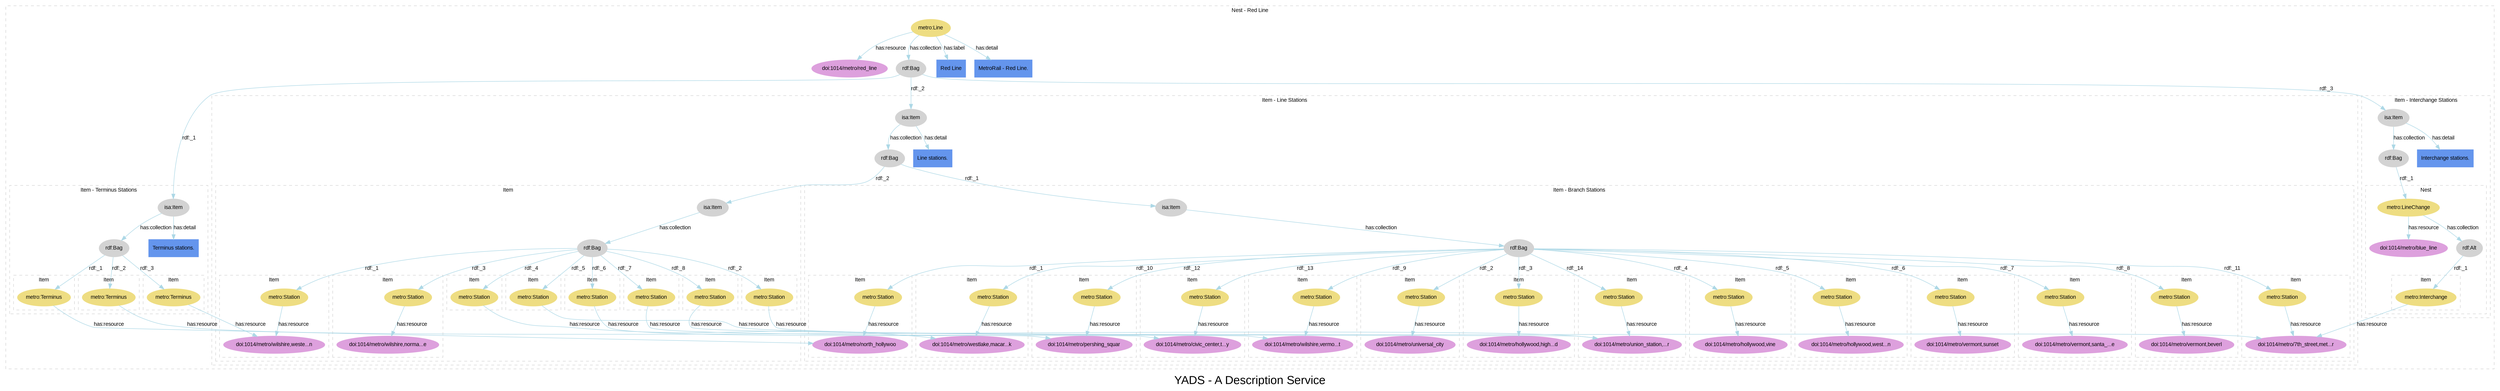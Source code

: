
digraph yads { 



graph [

  fontname=arial, fontsize=24

  label="YADS - A Description Service"

];

node [

  fontname=arial, fontsize=11, fontcolor=black,

  style=filled, color=cornflowerblue,

];

edge [

  fontname=arial, fontsize=11, fontcolor=black,

  style=filled, color=lightblue,

];

rankdir=TB;



subgraph cluster_1 {



  style=dashed; color=lightgrey;

  fontname=arial; fontsize=11;

  fontcolor="black"; label="Nest - Red Line";



  ":_1" [label="metro:Line", color=lightgoldenrod];

  ":_1" -> "doi:1014/metro/red_line" [label="has:resource", URL="http://www2.elsevier.co.uk/~tony/1014/yads-schema-2002-04-03#resource"];

  ":_1" -> ":_2" [label="has:collection", URL="http://www2.elsevier.co.uk/~tony/1014/yads-schema-2002-04-03#collection"];

  ":_2" [label="rdf:Bag", color=lightgrey];



  ":_1" -> "node_32" [label="has:label", URL="http://www2.elsevier.co.uk/~tony/1014/yads-schema-2002-04-03#label"];

  ":_1" -> "node_33" [label="has:detail", URL="http://www2.elsevier.co.uk/~tony/1014/yads-schema-2002-04-03#detail"];

  "doi:1014/metro/red_line" [color=plum, URL="http://dx.doi.org/1014/metro/red_line"];

  ":_2" [label="rdf:Bag", color=lightgrey, URL="http://www.w3.org/1999/02/22-rdf-syntax-ns#Bag"];

  ":_2" -> ":_3" [label="rdf:_1", URL="http://www.w3.org/1999/02/22-rdf-syntax-ns#_1"];

":_3" [label="isa:Item"]

  ":_2" -> ":_8" [label="rdf:_2", URL="http://www.w3.org/1999/02/22-rdf-syntax-ns#_2"];

":_8" [label="isa:Item"]

  ":_2" -> ":_36" [label="rdf:_3", URL="http://www.w3.org/1999/02/22-rdf-syntax-ns#_3"];

":_36" [label="isa:Item"]



subgraph cluster_3 {



  style=dashed; color=lightgrey;

  fontname=arial; fontsize=11;

  fontcolor="black"; label="Item - Terminus Stations";



  ":_3" [label="isa:Item", color=lightgrey, URL="http://www2.elsevier.co.uk/~tony/1014/yads-schema-2002-04-03#Item"];

  ":_3" -> ":_4" [label="has:collection", URL="http://www2.elsevier.co.uk/~tony/1014/yads-schema-2002-04-03#collection"];

  ":_4" [label="rdf:Bag", color=lightgrey];

  ":_3" -> "node_4" [label="has:detail", URL="http://www2.elsevier.co.uk/~tony/1014/yads-schema-2002-04-03#detail"];

  ":_4" [label="rdf:Bag", color=lightgrey, URL="http://www.w3.org/1999/02/22-rdf-syntax-ns#Bag"];

  ":_4" -> ":_5" [label="rdf:_1", URL="http://www.w3.org/1999/02/22-rdf-syntax-ns#_1"];

":_5" [label="isa:Item"]

  ":_4" -> ":_6" [label="rdf:_2", URL="http://www.w3.org/1999/02/22-rdf-syntax-ns#_2"];

":_6" [label="isa:Item"]

  ":_4" -> ":_7" [label="rdf:_3", URL="http://www.w3.org/1999/02/22-rdf-syntax-ns#_3"];

":_7" [label="isa:Item"]



subgraph cluster_5 {



  style=dashed; color=lightgrey;

  fontname=arial; fontsize=11;

  fontcolor="black"; label="Item";



  ":_5" [label="metro:Terminus", color=lightgoldenrod];

  ":_5" -> "doi:1014/metro/north_hollywoo" [label="has:resource", URL="http://www2.elsevier.co.uk/~tony/1014/yads-schema-2002-04-03#resource"];



  "doi:1014/metro/north_hollywoo" [color=plum, URL="http://dx.doi.org/1014/metro/north_hollywood"];

}



subgraph cluster_6 {



  style=dashed; color=lightgrey;

  fontname=arial; fontsize=11;

  fontcolor="black"; label="Item";



  ":_6" [label="metro:Terminus", color=lightgoldenrod];

  ":_6" -> "doi:1014/metro/union_station,...r" [label="has:resource", URL="http://www2.elsevier.co.uk/~tony/1014/yads-schema-2002-04-03#resource"];



  "doi:1014/metro/union_station,...r" [color=plum, URL="http://dx.doi.org/1014/metro/union_station,gateway_transit_center"];

}



subgraph cluster_7 {



  style=dashed; color=lightgrey;

  fontname=arial; fontsize=11;

  fontcolor="black"; label="Item";



  ":_7" [label="metro:Terminus", color=lightgoldenrod];

  ":_7" -> "doi:1014/metro/wilshire,weste...n" [label="has:resource", URL="http://www2.elsevier.co.uk/~tony/1014/yads-schema-2002-04-03#resource"];



  "doi:1014/metro/wilshire,weste...n" [color=plum, URL="http://dx.doi.org/1014/metro/wilshire,western"];

}



  "node_4" [shape=box, label="Terminus stations."];

}



subgraph cluster_8 {



  style=dashed; color=lightgrey;

  fontname=arial; fontsize=11;

  fontcolor="black"; label="Item - Line Stations";



  ":_8" [label="isa:Item", color=lightgrey, URL="http://www2.elsevier.co.uk/~tony/1014/yads-schema-2002-04-03#Item"];

  ":_8" -> ":_9" [label="has:collection", URL="http://www2.elsevier.co.uk/~tony/1014/yads-schema-2002-04-03#collection"];

  ":_9" [label="rdf:Bag", color=lightgrey];

  ":_8" -> "node_27" [label="has:detail", URL="http://www2.elsevier.co.uk/~tony/1014/yads-schema-2002-04-03#detail"];

  ":_9" [label="rdf:Bag", color=lightgrey, URL="http://www.w3.org/1999/02/22-rdf-syntax-ns#Bag"];

  ":_9" -> ":_10" [label="rdf:_1", URL="http://www.w3.org/1999/02/22-rdf-syntax-ns#_1"];

":_10" [label="isa:Item"]

  ":_9" -> ":_26" [label="rdf:_2", URL="http://www.w3.org/1999/02/22-rdf-syntax-ns#_2"];

":_26" [label="isa:Item"]



subgraph cluster_10 {



  style=dashed; color=lightgrey;

  fontname=arial; fontsize=11;

  fontcolor="black"; label="Item - Branch Stations";



  ":_10" [label="isa:Item", color=lightgrey, URL="http://www2.elsevier.co.uk/~tony/1014/yads-schema-2002-04-03#Item"];

  ":_10" -> ":_11" [label="has:collection", URL="http://www2.elsevier.co.uk/~tony/1014/yads-schema-2002-04-03#collection"];

  ":_11" [label="rdf:Bag", color=lightgrey];

  ":_11" [label="rdf:Bag", color=lightgrey, URL="http://www.w3.org/1999/02/22-rdf-syntax-ns#Bag"];

  ":_11" -> ":_12" [label="rdf:_1", URL="http://www.w3.org/1999/02/22-rdf-syntax-ns#_1"];

":_12" [label="isa:Item"]

  ":_11" -> ":_13" [label="rdf:_2", URL="http://www.w3.org/1999/02/22-rdf-syntax-ns#_2"];

":_13" [label="isa:Item"]

  ":_11" -> ":_14" [label="rdf:_3", URL="http://www.w3.org/1999/02/22-rdf-syntax-ns#_3"];

":_14" [label="isa:Item"]

  ":_11" -> ":_15" [label="rdf:_4", URL="http://www.w3.org/1999/02/22-rdf-syntax-ns#_4"];

":_15" [label="isa:Item"]

  ":_11" -> ":_16" [label="rdf:_5", URL="http://www.w3.org/1999/02/22-rdf-syntax-ns#_5"];

":_16" [label="isa:Item"]

  ":_11" -> ":_17" [label="rdf:_6", URL="http://www.w3.org/1999/02/22-rdf-syntax-ns#_6"];

":_17" [label="isa:Item"]

  ":_11" -> ":_18" [label="rdf:_7", URL="http://www.w3.org/1999/02/22-rdf-syntax-ns#_7"];

":_18" [label="isa:Item"]

  ":_11" -> ":_19" [label="rdf:_8", URL="http://www.w3.org/1999/02/22-rdf-syntax-ns#_8"];

":_19" [label="isa:Item"]

  ":_11" -> ":_20" [label="rdf:_9", URL="http://www.w3.org/1999/02/22-rdf-syntax-ns#_9"];

":_20" [label="isa:Item"]

  ":_11" -> ":_21" [label="rdf:_10", URL="http://www.w3.org/1999/02/22-rdf-syntax-ns#_10"];

":_21" [label="isa:Item"]

  ":_11" -> ":_22" [label="rdf:_11", URL="http://www.w3.org/1999/02/22-rdf-syntax-ns#_11"];

":_22" [label="isa:Item"]

  ":_11" -> ":_23" [label="rdf:_12", URL="http://www.w3.org/1999/02/22-rdf-syntax-ns#_12"];

":_23" [label="isa:Item"]

  ":_11" -> ":_24" [label="rdf:_13", URL="http://www.w3.org/1999/02/22-rdf-syntax-ns#_13"];

":_24" [label="isa:Item"]

  ":_11" -> ":_25" [label="rdf:_14", URL="http://www.w3.org/1999/02/22-rdf-syntax-ns#_14"];

":_25" [label="isa:Item"]



subgraph cluster_12 {



  style=dashed; color=lightgrey;

  fontname=arial; fontsize=11;

  fontcolor="black"; label="Item";



  ":_12" [label="metro:Station", color=lightgoldenrod];

  ":_12" -> "doi:1014/metro/north_hollywoo" [label="has:resource", URL="http://www2.elsevier.co.uk/~tony/1014/yads-schema-2002-04-03#resource"];



  "doi:1014/metro/north_hollywoo" [color=plum, URL="http://dx.doi.org/1014/metro/north_hollywood"];

}



subgraph cluster_13 {



  style=dashed; color=lightgrey;

  fontname=arial; fontsize=11;

  fontcolor="black"; label="Item";



  ":_13" [label="metro:Station", color=lightgoldenrod];

  ":_13" -> "doi:1014/metro/universal_city" [label="has:resource", URL="http://www2.elsevier.co.uk/~tony/1014/yads-schema-2002-04-03#resource"];



  "doi:1014/metro/universal_city" [color=plum, URL="http://dx.doi.org/1014/metro/universal_city"];

}



subgraph cluster_14 {



  style=dashed; color=lightgrey;

  fontname=arial; fontsize=11;

  fontcolor="black"; label="Item";



  ":_14" [label="metro:Station", color=lightgoldenrod];

  ":_14" -> "doi:1014/metro/hollywood,high...d" [label="has:resource", URL="http://www2.elsevier.co.uk/~tony/1014/yads-schema-2002-04-03#resource"];



  "doi:1014/metro/hollywood,high...d" [color=plum, URL="http://dx.doi.org/1014/metro/hollywood,highland"];

}



subgraph cluster_15 {



  style=dashed; color=lightgrey;

  fontname=arial; fontsize=11;

  fontcolor="black"; label="Item";



  ":_15" [label="metro:Station", color=lightgoldenrod];

  ":_15" -> "doi:1014/metro/hollywood,vine" [label="has:resource", URL="http://www2.elsevier.co.uk/~tony/1014/yads-schema-2002-04-03#resource"];



  "doi:1014/metro/hollywood,vine" [color=plum, URL="http://dx.doi.org/1014/metro/hollywood,vine"];

}



subgraph cluster_16 {



  style=dashed; color=lightgrey;

  fontname=arial; fontsize=11;

  fontcolor="black"; label="Item";



  ":_16" [label="metro:Station", color=lightgoldenrod];

  ":_16" -> "doi:1014/metro/hollywood,west...n" [label="has:resource", URL="http://www2.elsevier.co.uk/~tony/1014/yads-schema-2002-04-03#resource"];



  "doi:1014/metro/hollywood,west...n" [color=plum, URL="http://dx.doi.org/1014/metro/hollywood,western"];

}



subgraph cluster_17 {



  style=dashed; color=lightgrey;

  fontname=arial; fontsize=11;

  fontcolor="black"; label="Item";



  ":_17" [label="metro:Station", color=lightgoldenrod];

  ":_17" -> "doi:1014/metro/vermont,sunset" [label="has:resource", URL="http://www2.elsevier.co.uk/~tony/1014/yads-schema-2002-04-03#resource"];



  "doi:1014/metro/vermont,sunset" [color=plum, URL="http://dx.doi.org/1014/metro/vermont,sunset"];

}



subgraph cluster_18 {



  style=dashed; color=lightgrey;

  fontname=arial; fontsize=11;

  fontcolor="black"; label="Item";



  ":_18" [label="metro:Station", color=lightgoldenrod];

  ":_18" -> "doi:1014/metro/vermont,santa_...e" [label="has:resource", URL="http://www2.elsevier.co.uk/~tony/1014/yads-schema-2002-04-03#resource"];



  "doi:1014/metro/vermont,santa_...e" [color=plum, URL="http://dx.doi.org/1014/metro/vermont,santa_monica,la_city_college"];

}



subgraph cluster_19 {



  style=dashed; color=lightgrey;

  fontname=arial; fontsize=11;

  fontcolor="black"; label="Item";



  ":_19" [label="metro:Station", color=lightgoldenrod];

  ":_19" -> "doi:1014/metro/vermont,beverl" [label="has:resource", URL="http://www2.elsevier.co.uk/~tony/1014/yads-schema-2002-04-03#resource"];



  "doi:1014/metro/vermont,beverl" [color=plum, URL="http://dx.doi.org/1014/metro/vermont,beverly"];

}



subgraph cluster_20 {



  style=dashed; color=lightgrey;

  fontname=arial; fontsize=11;

  fontcolor="black"; label="Item";



  ":_20" [label="metro:Station", color=lightgoldenrod];

  ":_20" -> "doi:1014/metro/wilshire,vermo...t" [label="has:resource", URL="http://www2.elsevier.co.uk/~tony/1014/yads-schema-2002-04-03#resource"];



  "doi:1014/metro/wilshire,vermo...t" [color=plum, URL="http://dx.doi.org/1014/metro/wilshire,vermont"];

}



subgraph cluster_21 {



  style=dashed; color=lightgrey;

  fontname=arial; fontsize=11;

  fontcolor="black"; label="Item";



  ":_21" [label="metro:Station", color=lightgoldenrod];

  ":_21" -> "doi:1014/metro/westlake,macar...k" [label="has:resource", URL="http://www2.elsevier.co.uk/~tony/1014/yads-schema-2002-04-03#resource"];



  "doi:1014/metro/westlake,macar...k" [color=plum, URL="http://dx.doi.org/1014/metro/westlake,macarthur_park"];

}



subgraph cluster_22 {



  style=dashed; color=lightgrey;

  fontname=arial; fontsize=11;

  fontcolor="black"; label="Item";



  ":_22" [label="metro:Station", color=lightgoldenrod];

  ":_22" -> "doi:1014/metro/7th_street,met...r" [label="has:resource", URL="http://www2.elsevier.co.uk/~tony/1014/yads-schema-2002-04-03#resource"];



  "doi:1014/metro/7th_street,met...r" [color=plum, URL="http://dx.doi.org/1014/metro/7th_street,metro_center"];

}



subgraph cluster_23 {



  style=dashed; color=lightgrey;

  fontname=arial; fontsize=11;

  fontcolor="black"; label="Item";



  ":_23" [label="metro:Station", color=lightgoldenrod];

  ":_23" -> "doi:1014/metro/pershing_squar" [label="has:resource", URL="http://www2.elsevier.co.uk/~tony/1014/yads-schema-2002-04-03#resource"];



  "doi:1014/metro/pershing_squar" [color=plum, URL="http://dx.doi.org/1014/metro/pershing_square"];

}



subgraph cluster_24 {



  style=dashed; color=lightgrey;

  fontname=arial; fontsize=11;

  fontcolor="black"; label="Item";



  ":_24" [label="metro:Station", color=lightgoldenrod];

  ":_24" -> "doi:1014/metro/civic_center,t...y" [label="has:resource", URL="http://www2.elsevier.co.uk/~tony/1014/yads-schema-2002-04-03#resource"];



  "doi:1014/metro/civic_center,t...y" [color=plum, URL="http://dx.doi.org/1014/metro/civic_center,tom_bradley"];

}



subgraph cluster_25 {



  style=dashed; color=lightgrey;

  fontname=arial; fontsize=11;

  fontcolor="black"; label="Item";



  ":_25" [label="metro:Station", color=lightgoldenrod];

  ":_25" -> "doi:1014/metro/union_station,...r" [label="has:resource", URL="http://www2.elsevier.co.uk/~tony/1014/yads-schema-2002-04-03#resource"];



  "doi:1014/metro/union_station,...r" [color=plum, URL="http://dx.doi.org/1014/metro/union_station,gateway_transit_center"];

}



}



subgraph cluster_26 {



  style=dashed; color=lightgrey;

  fontname=arial; fontsize=11;

  fontcolor="black"; label="Item";



  ":_26" [label="isa:Item", color=lightgrey, URL="http://www2.elsevier.co.uk/~tony/1014/yads-schema-2002-04-03#Item"];

  ":_26" -> ":_27" [label="has:collection", URL="http://www2.elsevier.co.uk/~tony/1014/yads-schema-2002-04-03#collection"];

  ":_27" [label="rdf:Bag", color=lightgrey];

  ":_27" [label="rdf:Bag", color=lightgrey, URL="http://www.w3.org/1999/02/22-rdf-syntax-ns#Bag"];

  ":_27" -> ":_28" [label="rdf:_1", URL="http://www.w3.org/1999/02/22-rdf-syntax-ns#_1"];

":_28" [label="isa:Item"]

  ":_27" -> ":_29" [label="rdf:_2", URL="http://www.w3.org/1999/02/22-rdf-syntax-ns#_2"];

":_29" [label="isa:Item"]

  ":_27" -> ":_30" [label="rdf:_3", URL="http://www.w3.org/1999/02/22-rdf-syntax-ns#_3"];

":_30" [label="isa:Item"]

  ":_27" -> ":_31" [label="rdf:_4", URL="http://www.w3.org/1999/02/22-rdf-syntax-ns#_4"];

":_31" [label="isa:Item"]

  ":_27" -> ":_32" [label="rdf:_5", URL="http://www.w3.org/1999/02/22-rdf-syntax-ns#_5"];

":_32" [label="isa:Item"]

  ":_27" -> ":_33" [label="rdf:_6", URL="http://www.w3.org/1999/02/22-rdf-syntax-ns#_6"];

":_33" [label="isa:Item"]

  ":_27" -> ":_34" [label="rdf:_7", URL="http://www.w3.org/1999/02/22-rdf-syntax-ns#_7"];

":_34" [label="isa:Item"]

  ":_27" -> ":_35" [label="rdf:_8", URL="http://www.w3.org/1999/02/22-rdf-syntax-ns#_8"];

":_35" [label="isa:Item"]



subgraph cluster_28 {



  style=dashed; color=lightgrey;

  fontname=arial; fontsize=11;

  fontcolor="black"; label="Item";



  ":_28" [label="metro:Station", color=lightgoldenrod];

  ":_28" -> "doi:1014/metro/wilshire,weste...n" [label="has:resource", URL="http://www2.elsevier.co.uk/~tony/1014/yads-schema-2002-04-03#resource"];



  "doi:1014/metro/wilshire,weste...n" [color=plum, URL="http://dx.doi.org/1014/metro/wilshire,western"];

}



subgraph cluster_29 {



  style=dashed; color=lightgrey;

  fontname=arial; fontsize=11;

  fontcolor="black"; label="Item";



  ":_29" [label="metro:Station", color=lightgoldenrod];

  ":_29" -> "doi:1014/metro/wilshire,vermo...t" [label="has:resource", URL="http://www2.elsevier.co.uk/~tony/1014/yads-schema-2002-04-03#resource"];



  "doi:1014/metro/wilshire,vermo...t" [color=plum, URL="http://dx.doi.org/1014/metro/wilshire,vermont"];

}



subgraph cluster_30 {



  style=dashed; color=lightgrey;

  fontname=arial; fontsize=11;

  fontcolor="black"; label="Item";



  ":_30" [label="metro:Station", color=lightgoldenrod];

  ":_30" -> "doi:1014/metro/wilshire,norma...e" [label="has:resource", URL="http://www2.elsevier.co.uk/~tony/1014/yads-schema-2002-04-03#resource"];



  "doi:1014/metro/wilshire,norma...e" [color=plum, URL="http://dx.doi.org/1014/metro/wilshire,normandie"];

}



subgraph cluster_31 {



  style=dashed; color=lightgrey;

  fontname=arial; fontsize=11;

  fontcolor="black"; label="Item";



  ":_31" [label="metro:Station", color=lightgoldenrod];

  ":_31" -> "doi:1014/metro/westlake,macar...k" [label="has:resource", URL="http://www2.elsevier.co.uk/~tony/1014/yads-schema-2002-04-03#resource"];



  "doi:1014/metro/westlake,macar...k" [color=plum, URL="http://dx.doi.org/1014/metro/westlake,macarthur_park"];

}



subgraph cluster_32 {



  style=dashed; color=lightgrey;

  fontname=arial; fontsize=11;

  fontcolor="black"; label="Item";



  ":_32" [label="metro:Station", color=lightgoldenrod];

  ":_32" -> "doi:1014/metro/7th_street,met...r" [label="has:resource", URL="http://www2.elsevier.co.uk/~tony/1014/yads-schema-2002-04-03#resource"];



  "doi:1014/metro/7th_street,met...r" [color=plum, URL="http://dx.doi.org/1014/metro/7th_street,metro_center"];

}



subgraph cluster_33 {



  style=dashed; color=lightgrey;

  fontname=arial; fontsize=11;

  fontcolor="black"; label="Item";



  ":_33" [label="metro:Station", color=lightgoldenrod];

  ":_33" -> "doi:1014/metro/pershing_squar" [label="has:resource", URL="http://www2.elsevier.co.uk/~tony/1014/yads-schema-2002-04-03#resource"];



  "doi:1014/metro/pershing_squar" [color=plum, URL="http://dx.doi.org/1014/metro/pershing_square"];

}



subgraph cluster_34 {



  style=dashed; color=lightgrey;

  fontname=arial; fontsize=11;

  fontcolor="black"; label="Item";



  ":_34" [label="metro:Station", color=lightgoldenrod];

  ":_34" -> "doi:1014/metro/civic_center,t...y" [label="has:resource", URL="http://www2.elsevier.co.uk/~tony/1014/yads-schema-2002-04-03#resource"];



  "doi:1014/metro/civic_center,t...y" [color=plum, URL="http://dx.doi.org/1014/metro/civic_center,tom_bradley"];

}



subgraph cluster_35 {



  style=dashed; color=lightgrey;

  fontname=arial; fontsize=11;

  fontcolor="black"; label="Item";



  ":_35" [label="metro:Station", color=lightgoldenrod];

  ":_35" -> "doi:1014/metro/union_station,...r" [label="has:resource", URL="http://www2.elsevier.co.uk/~tony/1014/yads-schema-2002-04-03#resource"];



  "doi:1014/metro/union_station,...r" [color=plum, URL="http://dx.doi.org/1014/metro/union_station,gateway_transit_center"];

}



}



  "node_27" [shape=box, label="Line stations."];

}



subgraph cluster_36 {



  style=dashed; color=lightgrey;

  fontname=arial; fontsize=11;

  fontcolor="black"; label="Item - Interchange Stations";



  ":_36" [label="isa:Item", color=lightgrey, URL="http://www2.elsevier.co.uk/~tony/1014/yads-schema-2002-04-03#Item"];

  ":_36" -> ":_37" [label="has:collection", URL="http://www2.elsevier.co.uk/~tony/1014/yads-schema-2002-04-03#collection"];

  ":_37" [label="rdf:Bag", color=lightgrey];

  ":_36" -> "node_30" [label="has:detail", URL="http://www2.elsevier.co.uk/~tony/1014/yads-schema-2002-04-03#detail"];

  ":_37" [label="rdf:Bag", color=lightgrey, URL="http://www.w3.org/1999/02/22-rdf-syntax-ns#Bag"];

  ":_37" -> ":_38" [label="rdf:_1", URL="http://www.w3.org/1999/02/22-rdf-syntax-ns#_1"];

":_38" [label="isa:Nest"]



subgraph cluster_38 {



  style=dashed; color=lightgrey;

  fontname=arial; fontsize=11;

  fontcolor="black"; label="Nest";



  ":_38" [label="metro:LineChange", color=lightgoldenrod];

  ":_38" -> "doi:1014/metro/blue_line" [label="has:resource", URL="http://www2.elsevier.co.uk/~tony/1014/yads-schema-2002-04-03#resource"];

  ":_38" -> ":_39" [label="has:collection", URL="http://www2.elsevier.co.uk/~tony/1014/yads-schema-2002-04-03#collection"];

  ":_39" [label="rdf:Alt", color=lightgrey];



  "doi:1014/metro/blue_line" [color=plum, URL="http://dx.doi.org/1014/metro/blue_line"];

  ":_39" [label="rdf:Alt", color=lightgrey, URL="http://www.w3.org/1999/02/22-rdf-syntax-ns#Alt"];

  ":_39" -> ":_40" [label="rdf:_1", URL="http://www.w3.org/1999/02/22-rdf-syntax-ns#_1"];

":_40" [label="isa:Item"]



subgraph cluster_40 {



  style=dashed; color=lightgrey;

  fontname=arial; fontsize=11;

  fontcolor="black"; label="Item";



  ":_40" [label="metro:Interchange", color=lightgoldenrod];

  ":_40" -> "doi:1014/metro/7th_street,met...r" [label="has:resource", URL="http://www2.elsevier.co.uk/~tony/1014/yads-schema-2002-04-03#resource"];



  "doi:1014/metro/7th_street,met...r" [color=plum, URL="http://dx.doi.org/1014/metro/7th_street,metro_center"];

}



}



  "node_30" [shape=box, label="Interchange stations."];

}



  "node_32" [shape=box, label="Red Line"];

  "node_33" [shape=box, label="MetroRail - Red Line."];

}



}

